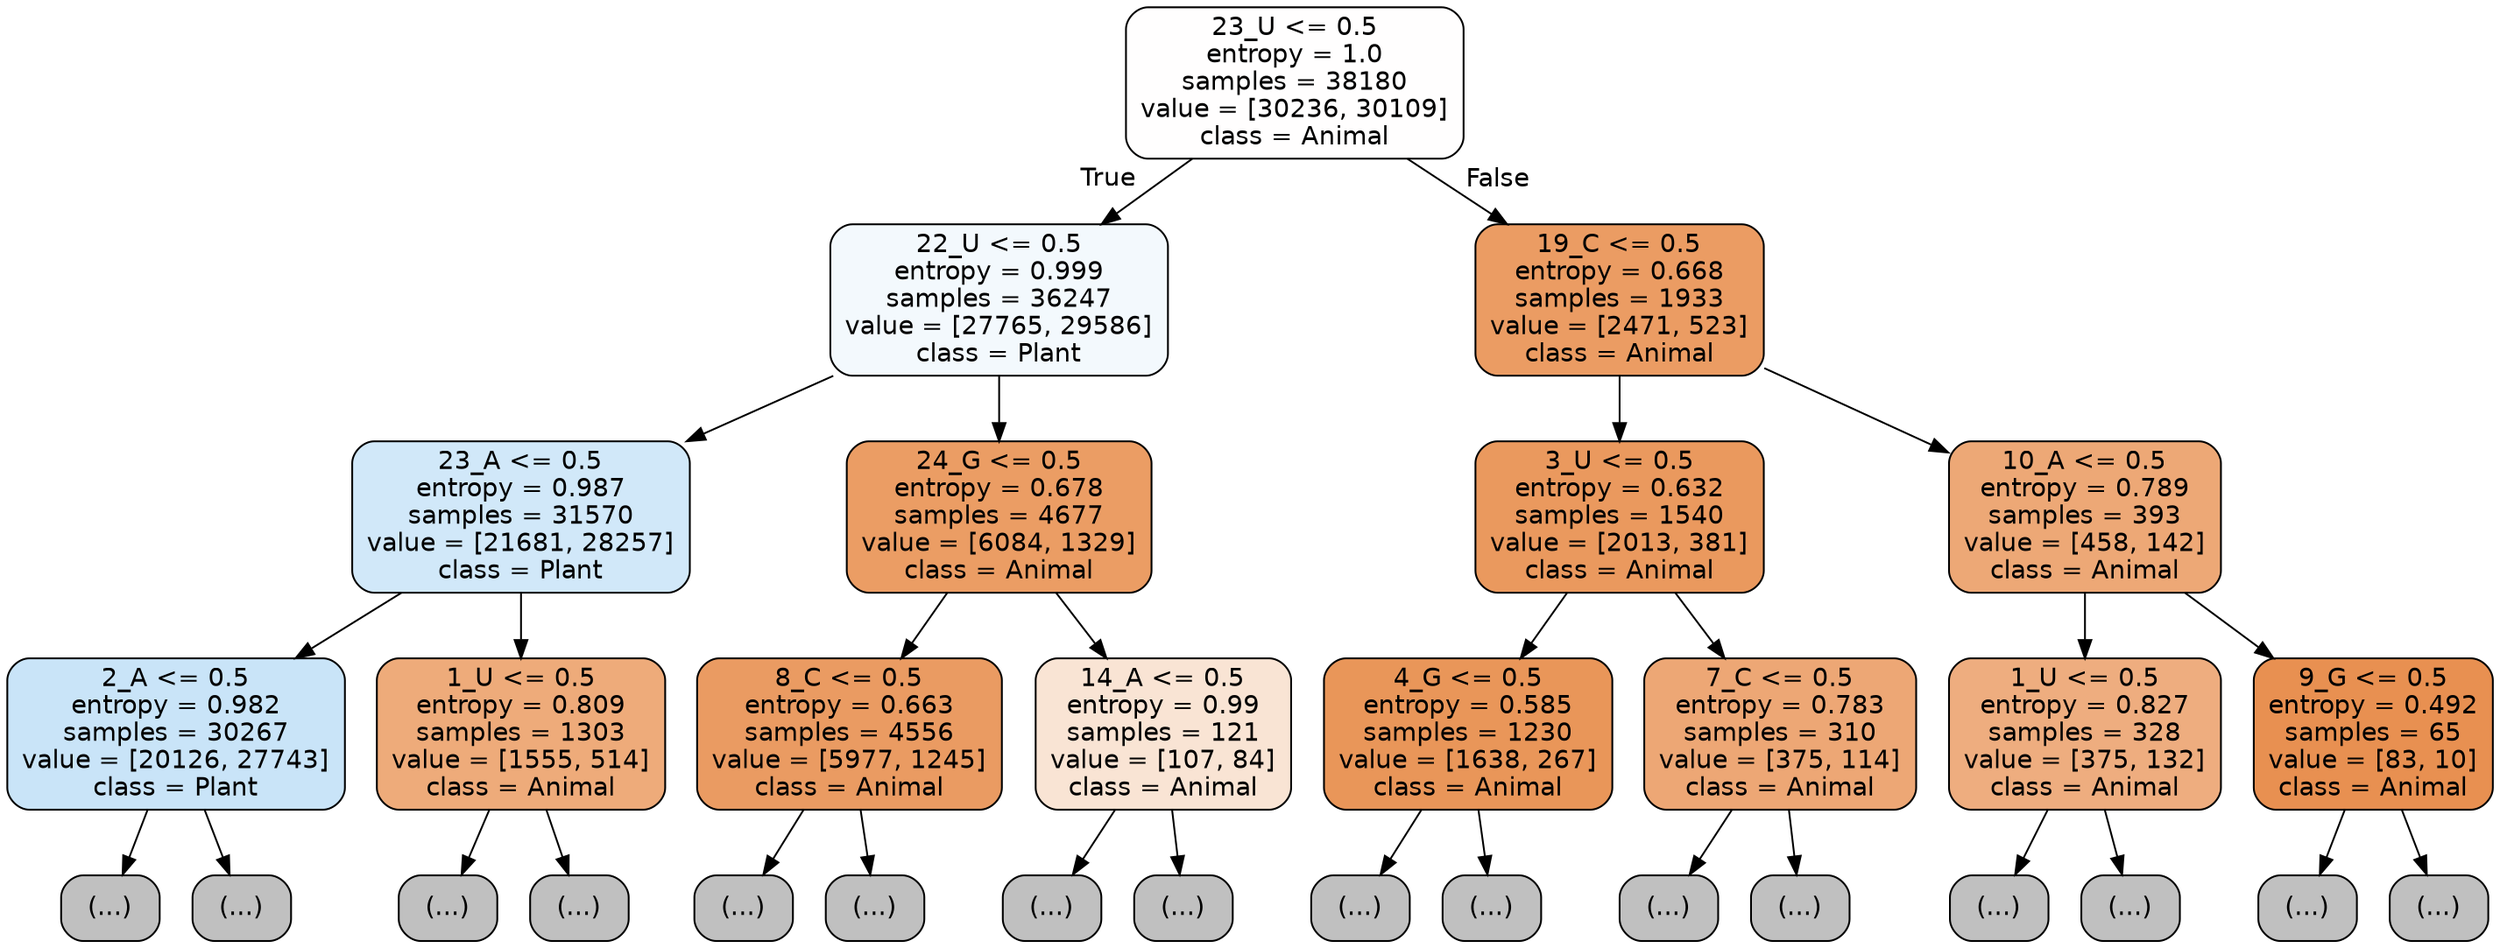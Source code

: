 digraph Tree {
node [shape=box, style="filled, rounded", color="black", fontname="helvetica"] ;
edge [fontname="helvetica"] ;
0 [label="23_U <= 0.5\nentropy = 1.0\nsamples = 38180\nvalue = [30236, 30109]\nclass = Animal", fillcolor="#fffefe"] ;
1 [label="22_U <= 0.5\nentropy = 0.999\nsamples = 36247\nvalue = [27765, 29586]\nclass = Plant", fillcolor="#f3f9fd"] ;
0 -> 1 [labeldistance=2.5, labelangle=45, headlabel="True"] ;
2 [label="23_A <= 0.5\nentropy = 0.987\nsamples = 31570\nvalue = [21681, 28257]\nclass = Plant", fillcolor="#d1e8f9"] ;
1 -> 2 ;
3 [label="2_A <= 0.5\nentropy = 0.982\nsamples = 30267\nvalue = [20126, 27743]\nclass = Plant", fillcolor="#c9e4f8"] ;
2 -> 3 ;
4 [label="(...)", fillcolor="#C0C0C0"] ;
3 -> 4 ;
10171 [label="(...)", fillcolor="#C0C0C0"] ;
3 -> 10171 ;
13392 [label="1_U <= 0.5\nentropy = 0.809\nsamples = 1303\nvalue = [1555, 514]\nclass = Animal", fillcolor="#eeab7a"] ;
2 -> 13392 ;
13393 [label="(...)", fillcolor="#C0C0C0"] ;
13392 -> 13393 ;
13752 [label="(...)", fillcolor="#C0C0C0"] ;
13392 -> 13752 ;
14019 [label="24_G <= 0.5\nentropy = 0.678\nsamples = 4677\nvalue = [6084, 1329]\nclass = Animal", fillcolor="#eb9d64"] ;
1 -> 14019 ;
14020 [label="8_C <= 0.5\nentropy = 0.663\nsamples = 4556\nvalue = [5977, 1245]\nclass = Animal", fillcolor="#ea9b62"] ;
14019 -> 14020 ;
14021 [label="(...)", fillcolor="#C0C0C0"] ;
14020 -> 14021 ;
15350 [label="(...)", fillcolor="#C0C0C0"] ;
14020 -> 15350 ;
15707 [label="14_A <= 0.5\nentropy = 0.99\nsamples = 121\nvalue = [107, 84]\nclass = Animal", fillcolor="#f9e4d4"] ;
14019 -> 15707 ;
15708 [label="(...)", fillcolor="#C0C0C0"] ;
15707 -> 15708 ;
15759 [label="(...)", fillcolor="#C0C0C0"] ;
15707 -> 15759 ;
15772 [label="19_C <= 0.5\nentropy = 0.668\nsamples = 1933\nvalue = [2471, 523]\nclass = Animal", fillcolor="#eb9c63"] ;
0 -> 15772 [labeldistance=2.5, labelangle=-45, headlabel="False"] ;
15773 [label="3_U <= 0.5\nentropy = 0.632\nsamples = 1540\nvalue = [2013, 381]\nclass = Animal", fillcolor="#ea995e"] ;
15772 -> 15773 ;
15774 [label="4_G <= 0.5\nentropy = 0.585\nsamples = 1230\nvalue = [1638, 267]\nclass = Animal", fillcolor="#e99659"] ;
15773 -> 15774 ;
15775 [label="(...)", fillcolor="#C0C0C0"] ;
15774 -> 15775 ;
16042 [label="(...)", fillcolor="#C0C0C0"] ;
15774 -> 16042 ;
16185 [label="7_C <= 0.5\nentropy = 0.783\nsamples = 310\nvalue = [375, 114]\nclass = Animal", fillcolor="#eda775"] ;
15773 -> 16185 ;
16186 [label="(...)", fillcolor="#C0C0C0"] ;
16185 -> 16186 ;
16309 [label="(...)", fillcolor="#C0C0C0"] ;
16185 -> 16309 ;
16340 [label="10_A <= 0.5\nentropy = 0.789\nsamples = 393\nvalue = [458, 142]\nclass = Animal", fillcolor="#eda876"] ;
15772 -> 16340 ;
16341 [label="1_U <= 0.5\nentropy = 0.827\nsamples = 328\nvalue = [375, 132]\nclass = Animal", fillcolor="#eead7f"] ;
16340 -> 16341 ;
16342 [label="(...)", fillcolor="#C0C0C0"] ;
16341 -> 16342 ;
16445 [label="(...)", fillcolor="#C0C0C0"] ;
16341 -> 16445 ;
16520 [label="9_G <= 0.5\nentropy = 0.492\nsamples = 65\nvalue = [83, 10]\nclass = Animal", fillcolor="#e89051"] ;
16340 -> 16520 ;
16521 [label="(...)", fillcolor="#C0C0C0"] ;
16520 -> 16521 ;
16526 [label="(...)", fillcolor="#C0C0C0"] ;
16520 -> 16526 ;
}